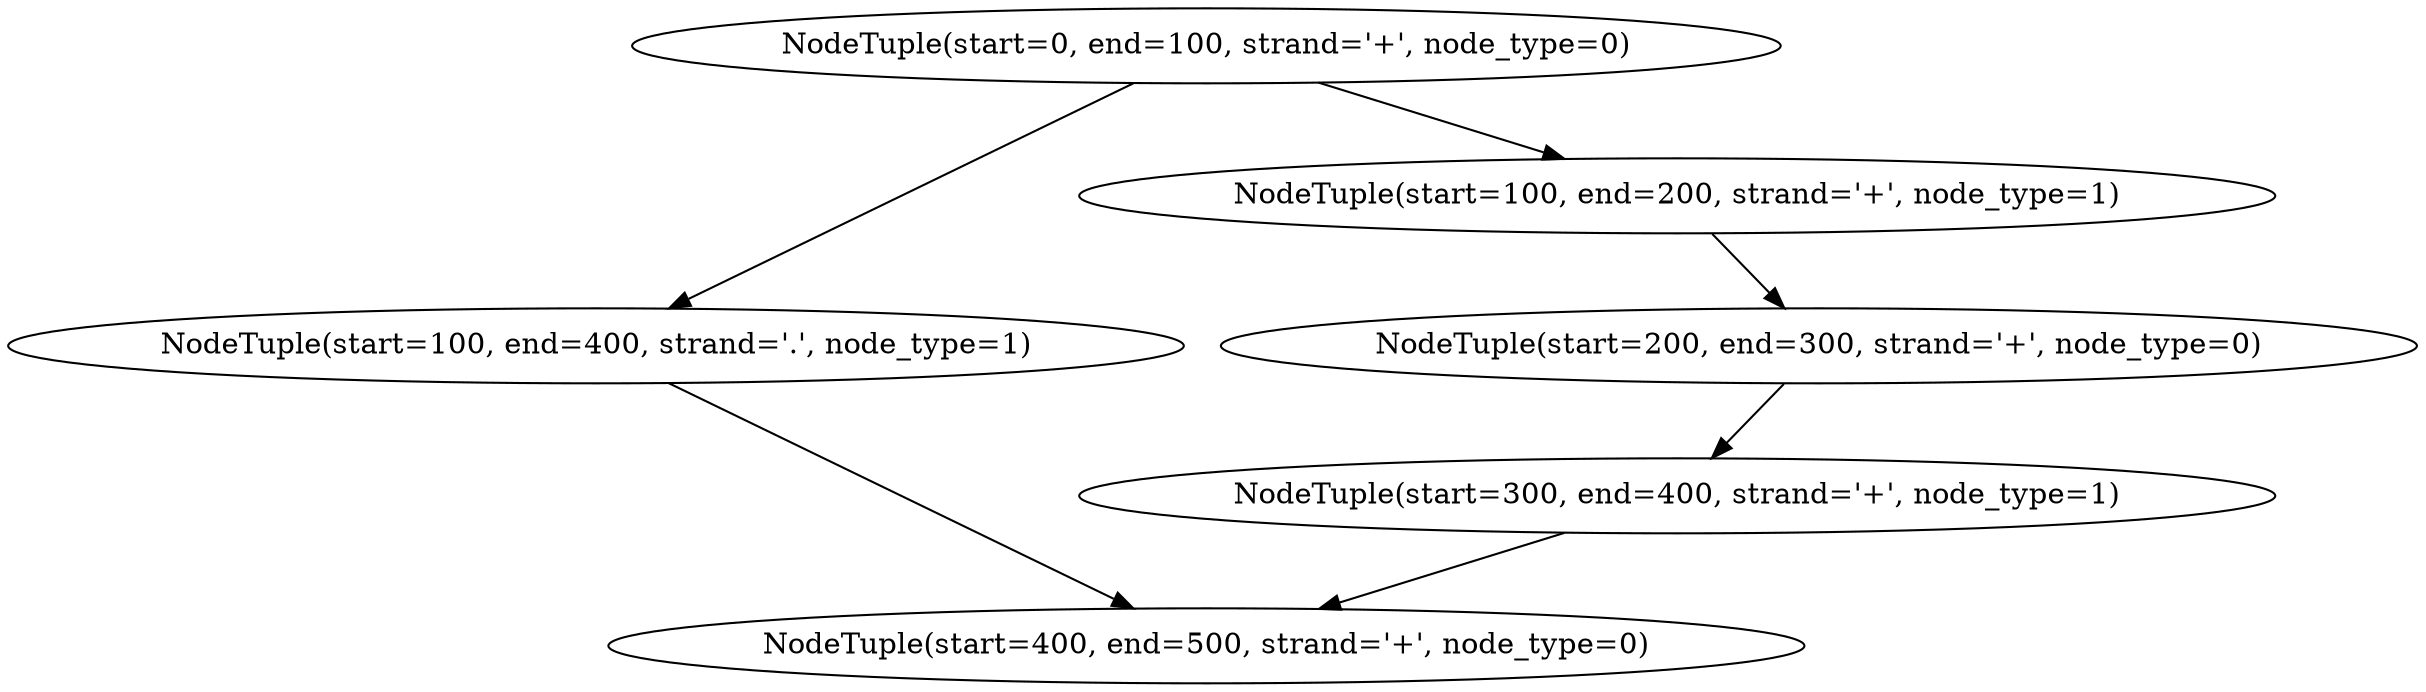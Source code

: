 strict digraph G {
"NodeTuple(start=100, end=400, strand='.', node_type=1)" [scores="[100.0]"];
"NodeTuple(start=100, end=200, strand='+', node_type=1)" [scores="[300.0]"];
"NodeTuple(start=200, end=300, strand='+', node_type=0)" [scores="[100.0]"];
"NodeTuple(start=400, end=500, strand='+', node_type=0)" [scores="[50.0, 100.0]"];
"NodeTuple(start=300, end=400, strand='+', node_type=1)" [scores="[300.0]"];
"NodeTuple(start=0, end=100, strand='+', node_type=0)" [scores="[100.0, 50.0]"];
"NodeTuple(start=100, end=400, strand='.', node_type=1)" -> "NodeTuple(start=400, end=500, strand='+', node_type=0)";
"NodeTuple(start=100, end=200, strand='+', node_type=1)" -> "NodeTuple(start=200, end=300, strand='+', node_type=0)";
"NodeTuple(start=200, end=300, strand='+', node_type=0)" -> "NodeTuple(start=300, end=400, strand='+', node_type=1)";
"NodeTuple(start=300, end=400, strand='+', node_type=1)" -> "NodeTuple(start=400, end=500, strand='+', node_type=0)";
"NodeTuple(start=0, end=100, strand='+', node_type=0)" -> "NodeTuple(start=100, end=200, strand='+', node_type=1)";
"NodeTuple(start=0, end=100, strand='+', node_type=0)" -> "NodeTuple(start=100, end=400, strand='.', node_type=1)";
}

